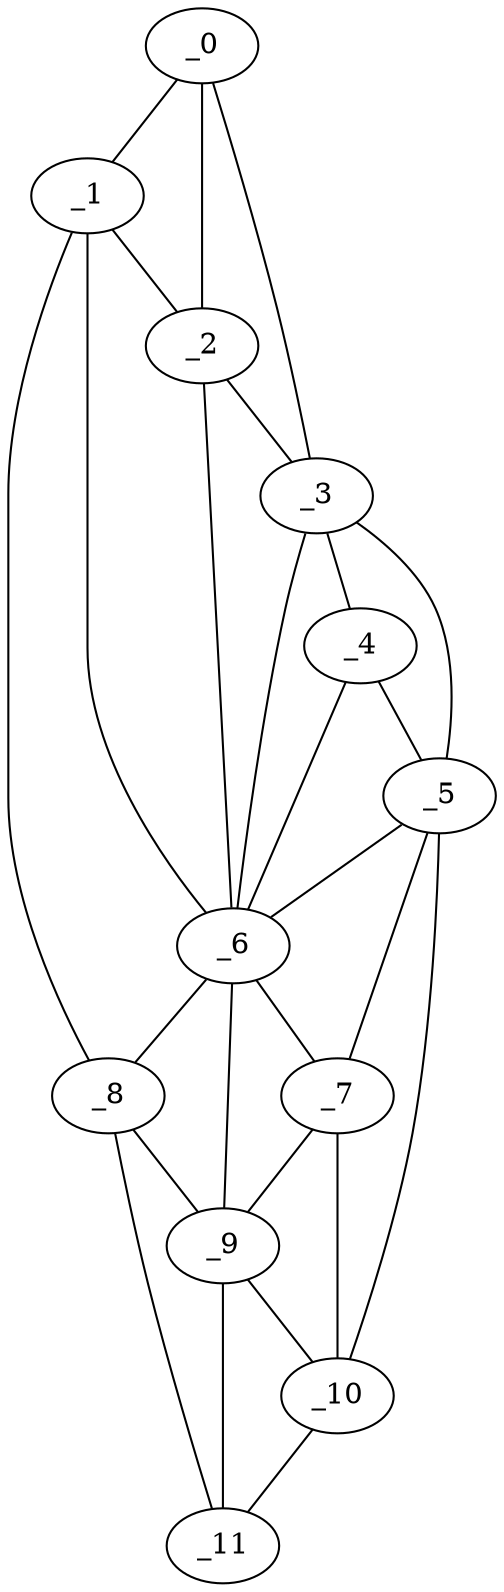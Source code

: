 graph "obj40__45.gxl" {
	_0	 [x=11,
		y=54];
	_1	 [x=22,
		y=88];
	_0 -- _1	 [valence=1];
	_2	 [x=23,
		y=70];
	_0 -- _2	 [valence=1];
	_3	 [x=29,
		y=33];
	_0 -- _3	 [valence=1];
	_1 -- _2	 [valence=2];
	_6	 [x=64,
		y=57];
	_1 -- _6	 [valence=1];
	_8	 [x=97,
		y=90];
	_1 -- _8	 [valence=1];
	_2 -- _3	 [valence=2];
	_2 -- _6	 [valence=1];
	_4	 [x=48,
		y=30];
	_3 -- _4	 [valence=1];
	_5	 [x=53,
		y=29];
	_3 -- _5	 [valence=1];
	_3 -- _6	 [valence=2];
	_4 -- _5	 [valence=2];
	_4 -- _6	 [valence=2];
	_5 -- _6	 [valence=2];
	_7	 [x=79,
		y=52];
	_5 -- _7	 [valence=2];
	_10	 [x=124,
		y=50];
	_5 -- _10	 [valence=1];
	_6 -- _7	 [valence=2];
	_6 -- _8	 [valence=2];
	_9	 [x=98,
		y=71];
	_6 -- _9	 [valence=2];
	_7 -- _9	 [valence=1];
	_7 -- _10	 [valence=1];
	_8 -- _9	 [valence=2];
	_11	 [x=125,
		y=76];
	_8 -- _11	 [valence=1];
	_9 -- _10	 [valence=2];
	_9 -- _11	 [valence=2];
	_10 -- _11	 [valence=1];
}

